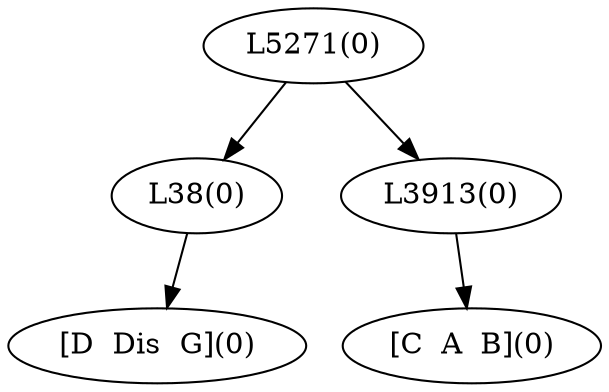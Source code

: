digraph sample{
"L38(0)"->"[D  Dis  G](0)"
"L3913(0)"->"[C  A  B](0)"
"L5271(0)"->"L38(0)"
"L5271(0)"->"L3913(0)"
{rank = min; "L5271(0)"}
{rank = same; "L38(0)"; "L3913(0)";}
{rank = max; "[C  A  B](0)"; "[D  Dis  G](0)";}
}
